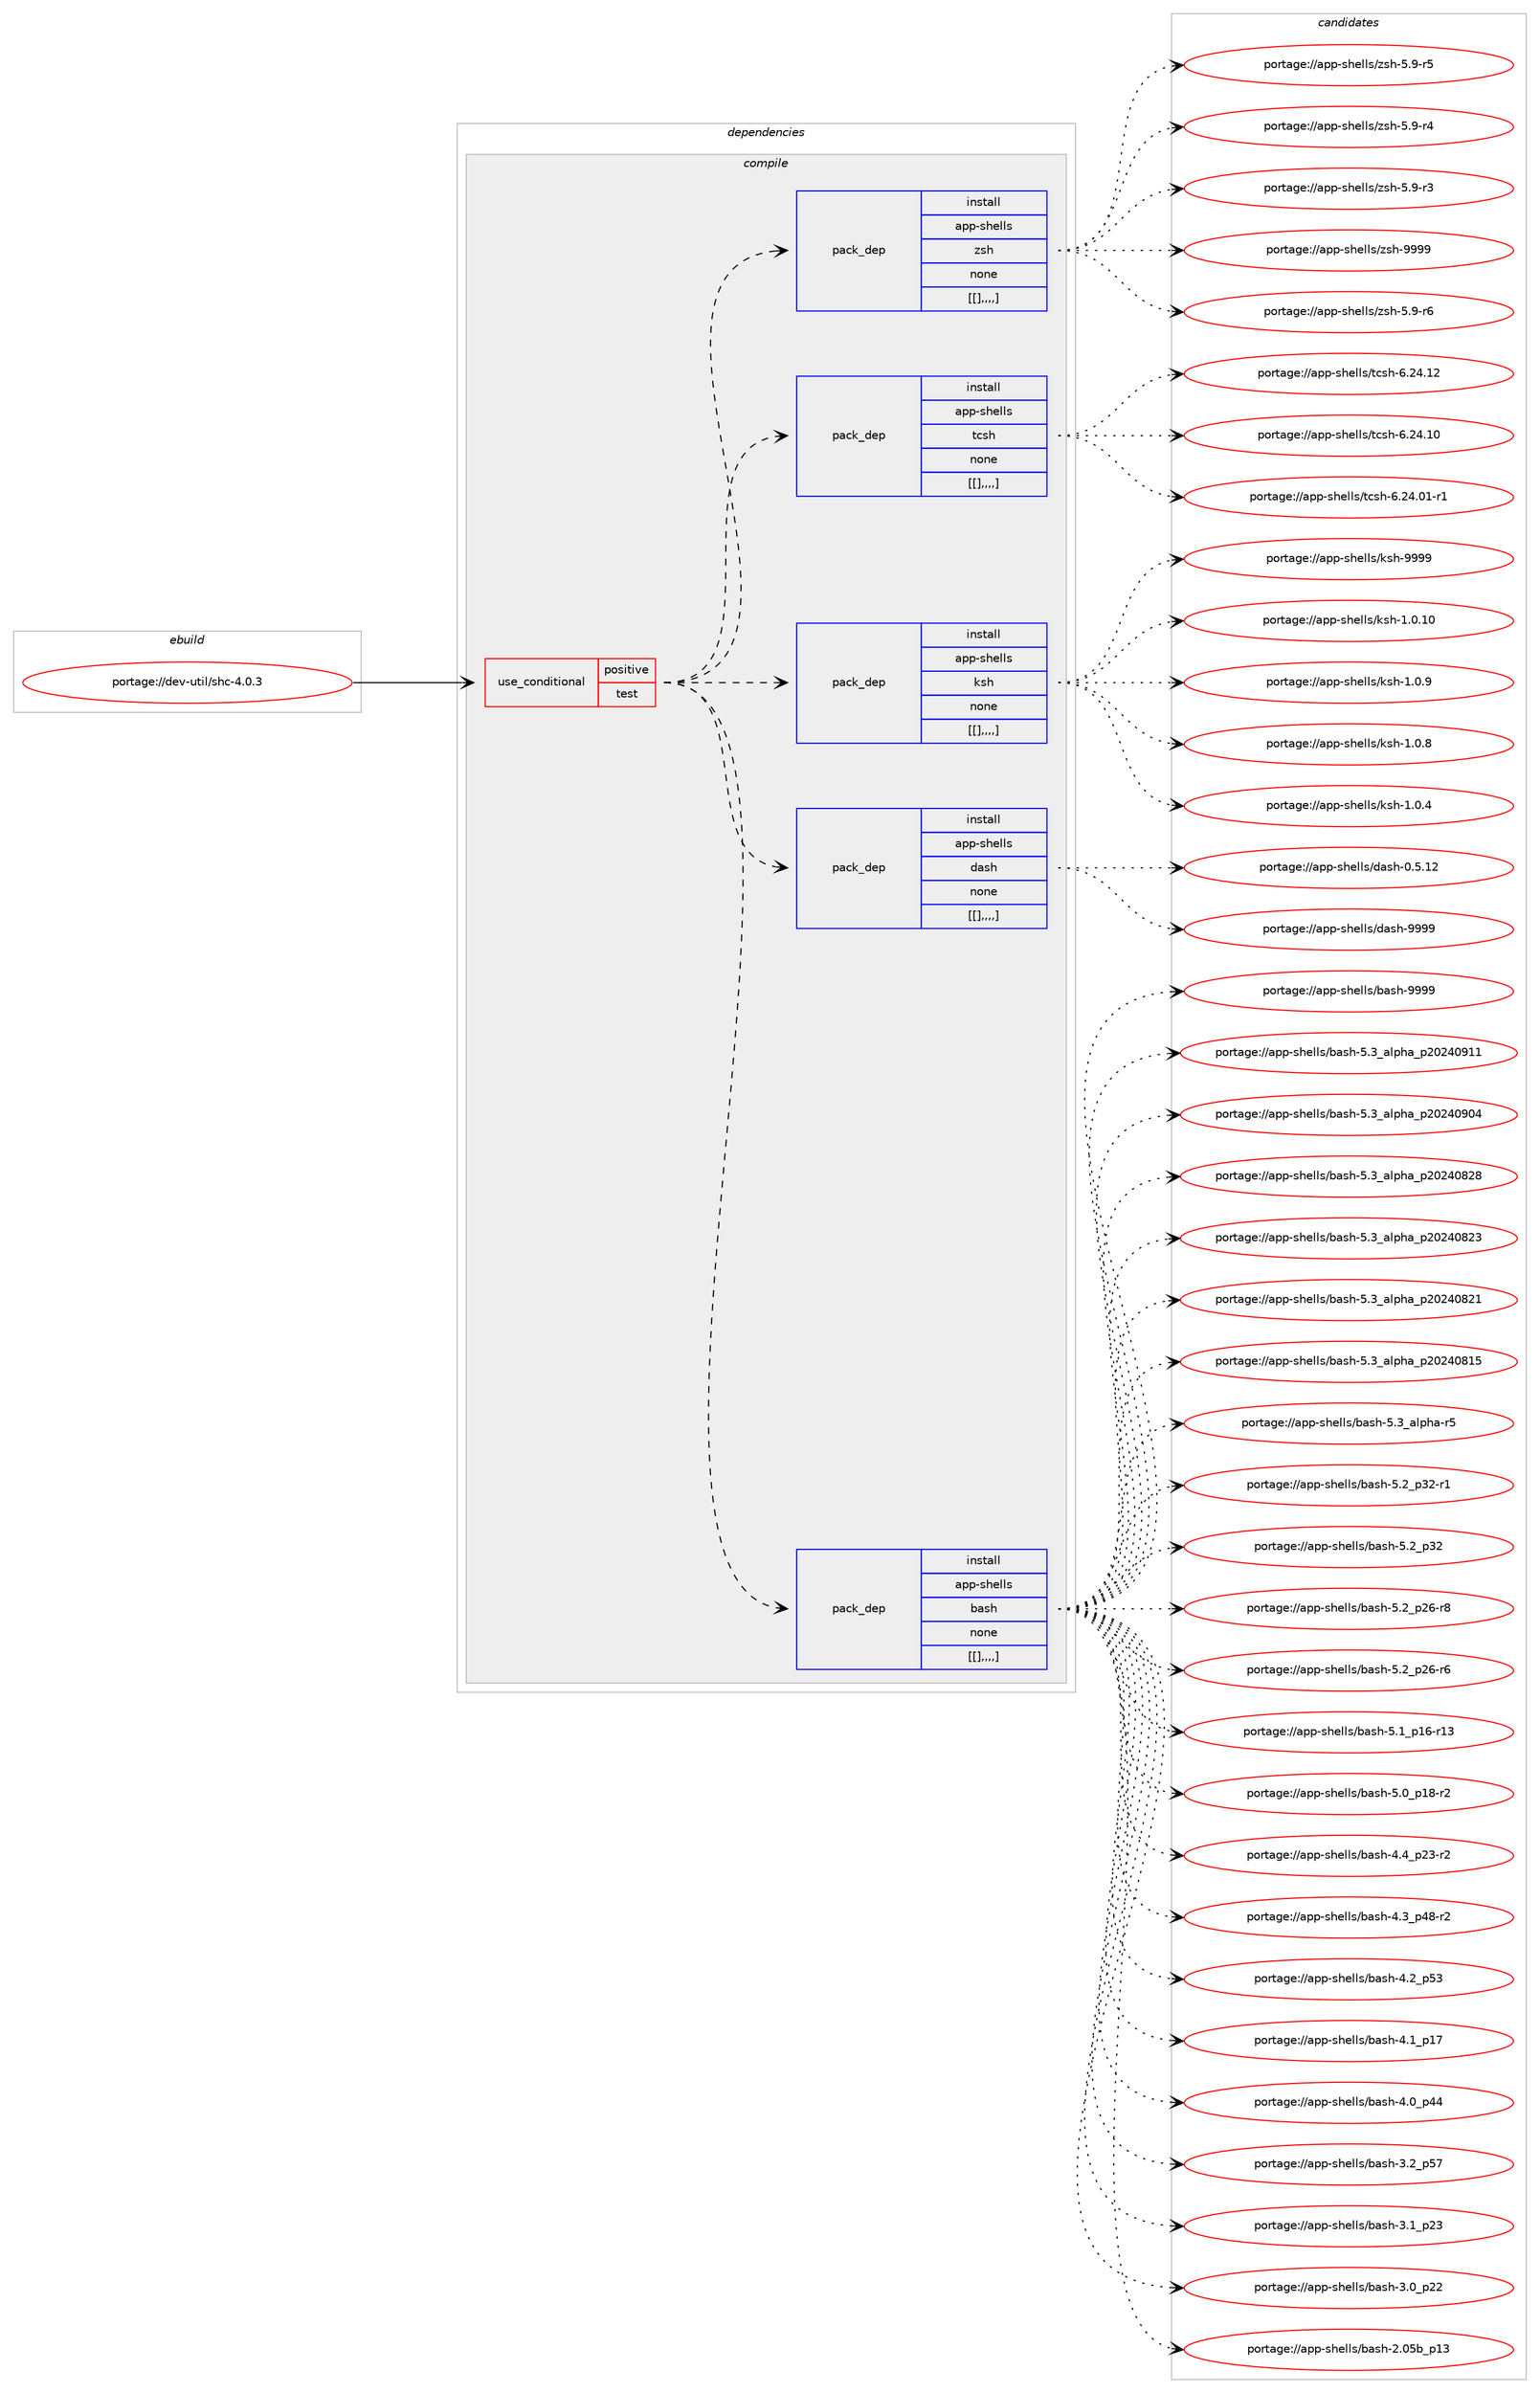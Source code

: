 digraph prolog {

# *************
# Graph options
# *************

newrank=true;
concentrate=true;
compound=true;
graph [rankdir=LR,fontname=Helvetica,fontsize=10,ranksep=1.5];#, ranksep=2.5, nodesep=0.2];
edge  [arrowhead=vee];
node  [fontname=Helvetica,fontsize=10];

# **********
# The ebuild
# **********

subgraph cluster_leftcol {
color=gray;
label=<<i>ebuild</i>>;
id [label="portage://dev-util/shc-4.0.3", color=red, width=4, href="../dev-util/shc-4.0.3.svg"];
}

# ****************
# The dependencies
# ****************

subgraph cluster_midcol {
color=gray;
label=<<i>dependencies</i>>;
subgraph cluster_compile {
fillcolor="#eeeeee";
style=filled;
label=<<i>compile</i>>;
subgraph cond63559 {
dependency223435 [label=<<TABLE BORDER="0" CELLBORDER="1" CELLSPACING="0" CELLPADDING="4"><TR><TD ROWSPAN="3" CELLPADDING="10">use_conditional</TD></TR><TR><TD>positive</TD></TR><TR><TD>test</TD></TR></TABLE>>, shape=none, color=red];
subgraph pack158443 {
dependency223436 [label=<<TABLE BORDER="0" CELLBORDER="1" CELLSPACING="0" CELLPADDING="4" WIDTH="220"><TR><TD ROWSPAN="6" CELLPADDING="30">pack_dep</TD></TR><TR><TD WIDTH="110">install</TD></TR><TR><TD>app-shells</TD></TR><TR><TD>bash</TD></TR><TR><TD>none</TD></TR><TR><TD>[[],,,,]</TD></TR></TABLE>>, shape=none, color=blue];
}
dependency223435:e -> dependency223436:w [weight=20,style="dashed",arrowhead="vee"];
subgraph pack158444 {
dependency223437 [label=<<TABLE BORDER="0" CELLBORDER="1" CELLSPACING="0" CELLPADDING="4" WIDTH="220"><TR><TD ROWSPAN="6" CELLPADDING="30">pack_dep</TD></TR><TR><TD WIDTH="110">install</TD></TR><TR><TD>app-shells</TD></TR><TR><TD>dash</TD></TR><TR><TD>none</TD></TR><TR><TD>[[],,,,]</TD></TR></TABLE>>, shape=none, color=blue];
}
dependency223435:e -> dependency223437:w [weight=20,style="dashed",arrowhead="vee"];
subgraph pack158445 {
dependency223438 [label=<<TABLE BORDER="0" CELLBORDER="1" CELLSPACING="0" CELLPADDING="4" WIDTH="220"><TR><TD ROWSPAN="6" CELLPADDING="30">pack_dep</TD></TR><TR><TD WIDTH="110">install</TD></TR><TR><TD>app-shells</TD></TR><TR><TD>ksh</TD></TR><TR><TD>none</TD></TR><TR><TD>[[],,,,]</TD></TR></TABLE>>, shape=none, color=blue];
}
dependency223435:e -> dependency223438:w [weight=20,style="dashed",arrowhead="vee"];
subgraph pack158446 {
dependency223439 [label=<<TABLE BORDER="0" CELLBORDER="1" CELLSPACING="0" CELLPADDING="4" WIDTH="220"><TR><TD ROWSPAN="6" CELLPADDING="30">pack_dep</TD></TR><TR><TD WIDTH="110">install</TD></TR><TR><TD>app-shells</TD></TR><TR><TD>tcsh</TD></TR><TR><TD>none</TD></TR><TR><TD>[[],,,,]</TD></TR></TABLE>>, shape=none, color=blue];
}
dependency223435:e -> dependency223439:w [weight=20,style="dashed",arrowhead="vee"];
subgraph pack158447 {
dependency223440 [label=<<TABLE BORDER="0" CELLBORDER="1" CELLSPACING="0" CELLPADDING="4" WIDTH="220"><TR><TD ROWSPAN="6" CELLPADDING="30">pack_dep</TD></TR><TR><TD WIDTH="110">install</TD></TR><TR><TD>app-shells</TD></TR><TR><TD>zsh</TD></TR><TR><TD>none</TD></TR><TR><TD>[[],,,,]</TD></TR></TABLE>>, shape=none, color=blue];
}
dependency223435:e -> dependency223440:w [weight=20,style="dashed",arrowhead="vee"];
}
id:e -> dependency223435:w [weight=20,style="solid",arrowhead="vee"];
}
subgraph cluster_compileandrun {
fillcolor="#eeeeee";
style=filled;
label=<<i>compile and run</i>>;
}
subgraph cluster_run {
fillcolor="#eeeeee";
style=filled;
label=<<i>run</i>>;
}
}

# **************
# The candidates
# **************

subgraph cluster_choices {
rank=same;
color=gray;
label=<<i>candidates</i>>;

subgraph choice158443 {
color=black;
nodesep=1;
choice97112112451151041011081081154798971151044557575757 [label="portage://app-shells/bash-9999", color=red, width=4,href="../app-shells/bash-9999.svg"];
choice971121124511510410110810811547989711510445534651959710811210497951125048505248574949 [label="portage://app-shells/bash-5.3_alpha_p20240911", color=red, width=4,href="../app-shells/bash-5.3_alpha_p20240911.svg"];
choice971121124511510410110810811547989711510445534651959710811210497951125048505248574852 [label="portage://app-shells/bash-5.3_alpha_p20240904", color=red, width=4,href="../app-shells/bash-5.3_alpha_p20240904.svg"];
choice971121124511510410110810811547989711510445534651959710811210497951125048505248565056 [label="portage://app-shells/bash-5.3_alpha_p20240828", color=red, width=4,href="../app-shells/bash-5.3_alpha_p20240828.svg"];
choice971121124511510410110810811547989711510445534651959710811210497951125048505248565051 [label="portage://app-shells/bash-5.3_alpha_p20240823", color=red, width=4,href="../app-shells/bash-5.3_alpha_p20240823.svg"];
choice971121124511510410110810811547989711510445534651959710811210497951125048505248565049 [label="portage://app-shells/bash-5.3_alpha_p20240821", color=red, width=4,href="../app-shells/bash-5.3_alpha_p20240821.svg"];
choice971121124511510410110810811547989711510445534651959710811210497951125048505248564953 [label="portage://app-shells/bash-5.3_alpha_p20240815", color=red, width=4,href="../app-shells/bash-5.3_alpha_p20240815.svg"];
choice9711211245115104101108108115479897115104455346519597108112104974511453 [label="portage://app-shells/bash-5.3_alpha-r5", color=red, width=4,href="../app-shells/bash-5.3_alpha-r5.svg"];
choice9711211245115104101108108115479897115104455346509511251504511449 [label="portage://app-shells/bash-5.2_p32-r1", color=red, width=4,href="../app-shells/bash-5.2_p32-r1.svg"];
choice971121124511510410110810811547989711510445534650951125150 [label="portage://app-shells/bash-5.2_p32", color=red, width=4,href="../app-shells/bash-5.2_p32.svg"];
choice9711211245115104101108108115479897115104455346509511250544511456 [label="portage://app-shells/bash-5.2_p26-r8", color=red, width=4,href="../app-shells/bash-5.2_p26-r8.svg"];
choice9711211245115104101108108115479897115104455346509511250544511454 [label="portage://app-shells/bash-5.2_p26-r6", color=red, width=4,href="../app-shells/bash-5.2_p26-r6.svg"];
choice971121124511510410110810811547989711510445534649951124954451144951 [label="portage://app-shells/bash-5.1_p16-r13", color=red, width=4,href="../app-shells/bash-5.1_p16-r13.svg"];
choice9711211245115104101108108115479897115104455346489511249564511450 [label="portage://app-shells/bash-5.0_p18-r2", color=red, width=4,href="../app-shells/bash-5.0_p18-r2.svg"];
choice9711211245115104101108108115479897115104455246529511250514511450 [label="portage://app-shells/bash-4.4_p23-r2", color=red, width=4,href="../app-shells/bash-4.4_p23-r2.svg"];
choice9711211245115104101108108115479897115104455246519511252564511450 [label="portage://app-shells/bash-4.3_p48-r2", color=red, width=4,href="../app-shells/bash-4.3_p48-r2.svg"];
choice971121124511510410110810811547989711510445524650951125351 [label="portage://app-shells/bash-4.2_p53", color=red, width=4,href="../app-shells/bash-4.2_p53.svg"];
choice971121124511510410110810811547989711510445524649951124955 [label="portage://app-shells/bash-4.1_p17", color=red, width=4,href="../app-shells/bash-4.1_p17.svg"];
choice971121124511510410110810811547989711510445524648951125252 [label="portage://app-shells/bash-4.0_p44", color=red, width=4,href="../app-shells/bash-4.0_p44.svg"];
choice971121124511510410110810811547989711510445514650951125355 [label="portage://app-shells/bash-3.2_p57", color=red, width=4,href="../app-shells/bash-3.2_p57.svg"];
choice971121124511510410110810811547989711510445514649951125051 [label="portage://app-shells/bash-3.1_p23", color=red, width=4,href="../app-shells/bash-3.1_p23.svg"];
choice971121124511510410110810811547989711510445514648951125050 [label="portage://app-shells/bash-3.0_p22", color=red, width=4,href="../app-shells/bash-3.0_p22.svg"];
choice9711211245115104101108108115479897115104455046485398951124951 [label="portage://app-shells/bash-2.05b_p13", color=red, width=4,href="../app-shells/bash-2.05b_p13.svg"];
dependency223436:e -> choice97112112451151041011081081154798971151044557575757:w [style=dotted,weight="100"];
dependency223436:e -> choice971121124511510410110810811547989711510445534651959710811210497951125048505248574949:w [style=dotted,weight="100"];
dependency223436:e -> choice971121124511510410110810811547989711510445534651959710811210497951125048505248574852:w [style=dotted,weight="100"];
dependency223436:e -> choice971121124511510410110810811547989711510445534651959710811210497951125048505248565056:w [style=dotted,weight="100"];
dependency223436:e -> choice971121124511510410110810811547989711510445534651959710811210497951125048505248565051:w [style=dotted,weight="100"];
dependency223436:e -> choice971121124511510410110810811547989711510445534651959710811210497951125048505248565049:w [style=dotted,weight="100"];
dependency223436:e -> choice971121124511510410110810811547989711510445534651959710811210497951125048505248564953:w [style=dotted,weight="100"];
dependency223436:e -> choice9711211245115104101108108115479897115104455346519597108112104974511453:w [style=dotted,weight="100"];
dependency223436:e -> choice9711211245115104101108108115479897115104455346509511251504511449:w [style=dotted,weight="100"];
dependency223436:e -> choice971121124511510410110810811547989711510445534650951125150:w [style=dotted,weight="100"];
dependency223436:e -> choice9711211245115104101108108115479897115104455346509511250544511456:w [style=dotted,weight="100"];
dependency223436:e -> choice9711211245115104101108108115479897115104455346509511250544511454:w [style=dotted,weight="100"];
dependency223436:e -> choice971121124511510410110810811547989711510445534649951124954451144951:w [style=dotted,weight="100"];
dependency223436:e -> choice9711211245115104101108108115479897115104455346489511249564511450:w [style=dotted,weight="100"];
dependency223436:e -> choice9711211245115104101108108115479897115104455246529511250514511450:w [style=dotted,weight="100"];
dependency223436:e -> choice9711211245115104101108108115479897115104455246519511252564511450:w [style=dotted,weight="100"];
dependency223436:e -> choice971121124511510410110810811547989711510445524650951125351:w [style=dotted,weight="100"];
dependency223436:e -> choice971121124511510410110810811547989711510445524649951124955:w [style=dotted,weight="100"];
dependency223436:e -> choice971121124511510410110810811547989711510445524648951125252:w [style=dotted,weight="100"];
dependency223436:e -> choice971121124511510410110810811547989711510445514650951125355:w [style=dotted,weight="100"];
dependency223436:e -> choice971121124511510410110810811547989711510445514649951125051:w [style=dotted,weight="100"];
dependency223436:e -> choice971121124511510410110810811547989711510445514648951125050:w [style=dotted,weight="100"];
dependency223436:e -> choice9711211245115104101108108115479897115104455046485398951124951:w [style=dotted,weight="100"];
}
subgraph choice158444 {
color=black;
nodesep=1;
choice971121124511510410110810811547100971151044557575757 [label="portage://app-shells/dash-9999", color=red, width=4,href="../app-shells/dash-9999.svg"];
choice9711211245115104101108108115471009711510445484653464950 [label="portage://app-shells/dash-0.5.12", color=red, width=4,href="../app-shells/dash-0.5.12.svg"];
dependency223437:e -> choice971121124511510410110810811547100971151044557575757:w [style=dotted,weight="100"];
dependency223437:e -> choice9711211245115104101108108115471009711510445484653464950:w [style=dotted,weight="100"];
}
subgraph choice158445 {
color=black;
nodesep=1;
choice9711211245115104101108108115471071151044557575757 [label="portage://app-shells/ksh-9999", color=red, width=4,href="../app-shells/ksh-9999.svg"];
choice97112112451151041011081081154710711510445494648464948 [label="portage://app-shells/ksh-1.0.10", color=red, width=4,href="../app-shells/ksh-1.0.10.svg"];
choice971121124511510410110810811547107115104454946484657 [label="portage://app-shells/ksh-1.0.9", color=red, width=4,href="../app-shells/ksh-1.0.9.svg"];
choice971121124511510410110810811547107115104454946484656 [label="portage://app-shells/ksh-1.0.8", color=red, width=4,href="../app-shells/ksh-1.0.8.svg"];
choice971121124511510410110810811547107115104454946484652 [label="portage://app-shells/ksh-1.0.4", color=red, width=4,href="../app-shells/ksh-1.0.4.svg"];
dependency223438:e -> choice9711211245115104101108108115471071151044557575757:w [style=dotted,weight="100"];
dependency223438:e -> choice97112112451151041011081081154710711510445494648464948:w [style=dotted,weight="100"];
dependency223438:e -> choice971121124511510410110810811547107115104454946484657:w [style=dotted,weight="100"];
dependency223438:e -> choice971121124511510410110810811547107115104454946484656:w [style=dotted,weight="100"];
dependency223438:e -> choice971121124511510410110810811547107115104454946484652:w [style=dotted,weight="100"];
}
subgraph choice158446 {
color=black;
nodesep=1;
choice971121124511510410110810811547116991151044554465052464950 [label="portage://app-shells/tcsh-6.24.12", color=red, width=4,href="../app-shells/tcsh-6.24.12.svg"];
choice971121124511510410110810811547116991151044554465052464948 [label="portage://app-shells/tcsh-6.24.10", color=red, width=4,href="../app-shells/tcsh-6.24.10.svg"];
choice9711211245115104101108108115471169911510445544650524648494511449 [label="portage://app-shells/tcsh-6.24.01-r1", color=red, width=4,href="../app-shells/tcsh-6.24.01-r1.svg"];
dependency223439:e -> choice971121124511510410110810811547116991151044554465052464950:w [style=dotted,weight="100"];
dependency223439:e -> choice971121124511510410110810811547116991151044554465052464948:w [style=dotted,weight="100"];
dependency223439:e -> choice9711211245115104101108108115471169911510445544650524648494511449:w [style=dotted,weight="100"];
}
subgraph choice158447 {
color=black;
nodesep=1;
choice9711211245115104101108108115471221151044557575757 [label="portage://app-shells/zsh-9999", color=red, width=4,href="../app-shells/zsh-9999.svg"];
choice971121124511510410110810811547122115104455346574511454 [label="portage://app-shells/zsh-5.9-r6", color=red, width=4,href="../app-shells/zsh-5.9-r6.svg"];
choice971121124511510410110810811547122115104455346574511453 [label="portage://app-shells/zsh-5.9-r5", color=red, width=4,href="../app-shells/zsh-5.9-r5.svg"];
choice971121124511510410110810811547122115104455346574511452 [label="portage://app-shells/zsh-5.9-r4", color=red, width=4,href="../app-shells/zsh-5.9-r4.svg"];
choice971121124511510410110810811547122115104455346574511451 [label="portage://app-shells/zsh-5.9-r3", color=red, width=4,href="../app-shells/zsh-5.9-r3.svg"];
dependency223440:e -> choice9711211245115104101108108115471221151044557575757:w [style=dotted,weight="100"];
dependency223440:e -> choice971121124511510410110810811547122115104455346574511454:w [style=dotted,weight="100"];
dependency223440:e -> choice971121124511510410110810811547122115104455346574511453:w [style=dotted,weight="100"];
dependency223440:e -> choice971121124511510410110810811547122115104455346574511452:w [style=dotted,weight="100"];
dependency223440:e -> choice971121124511510410110810811547122115104455346574511451:w [style=dotted,weight="100"];
}
}

}

